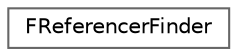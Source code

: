 digraph "Graphical Class Hierarchy"
{
 // INTERACTIVE_SVG=YES
 // LATEX_PDF_SIZE
  bgcolor="transparent";
  edge [fontname=Helvetica,fontsize=10,labelfontname=Helvetica,labelfontsize=10];
  node [fontname=Helvetica,fontsize=10,shape=box,height=0.2,width=0.4];
  rankdir="LR";
  Node0 [id="Node000000",label="FReferencerFinder",height=0.2,width=0.4,color="grey40", fillcolor="white", style="filled",URL="$da/d9d/classFReferencerFinder.html",tooltip="Helper class for finding all objects referencing any of the objects in Referencees list."];
}

